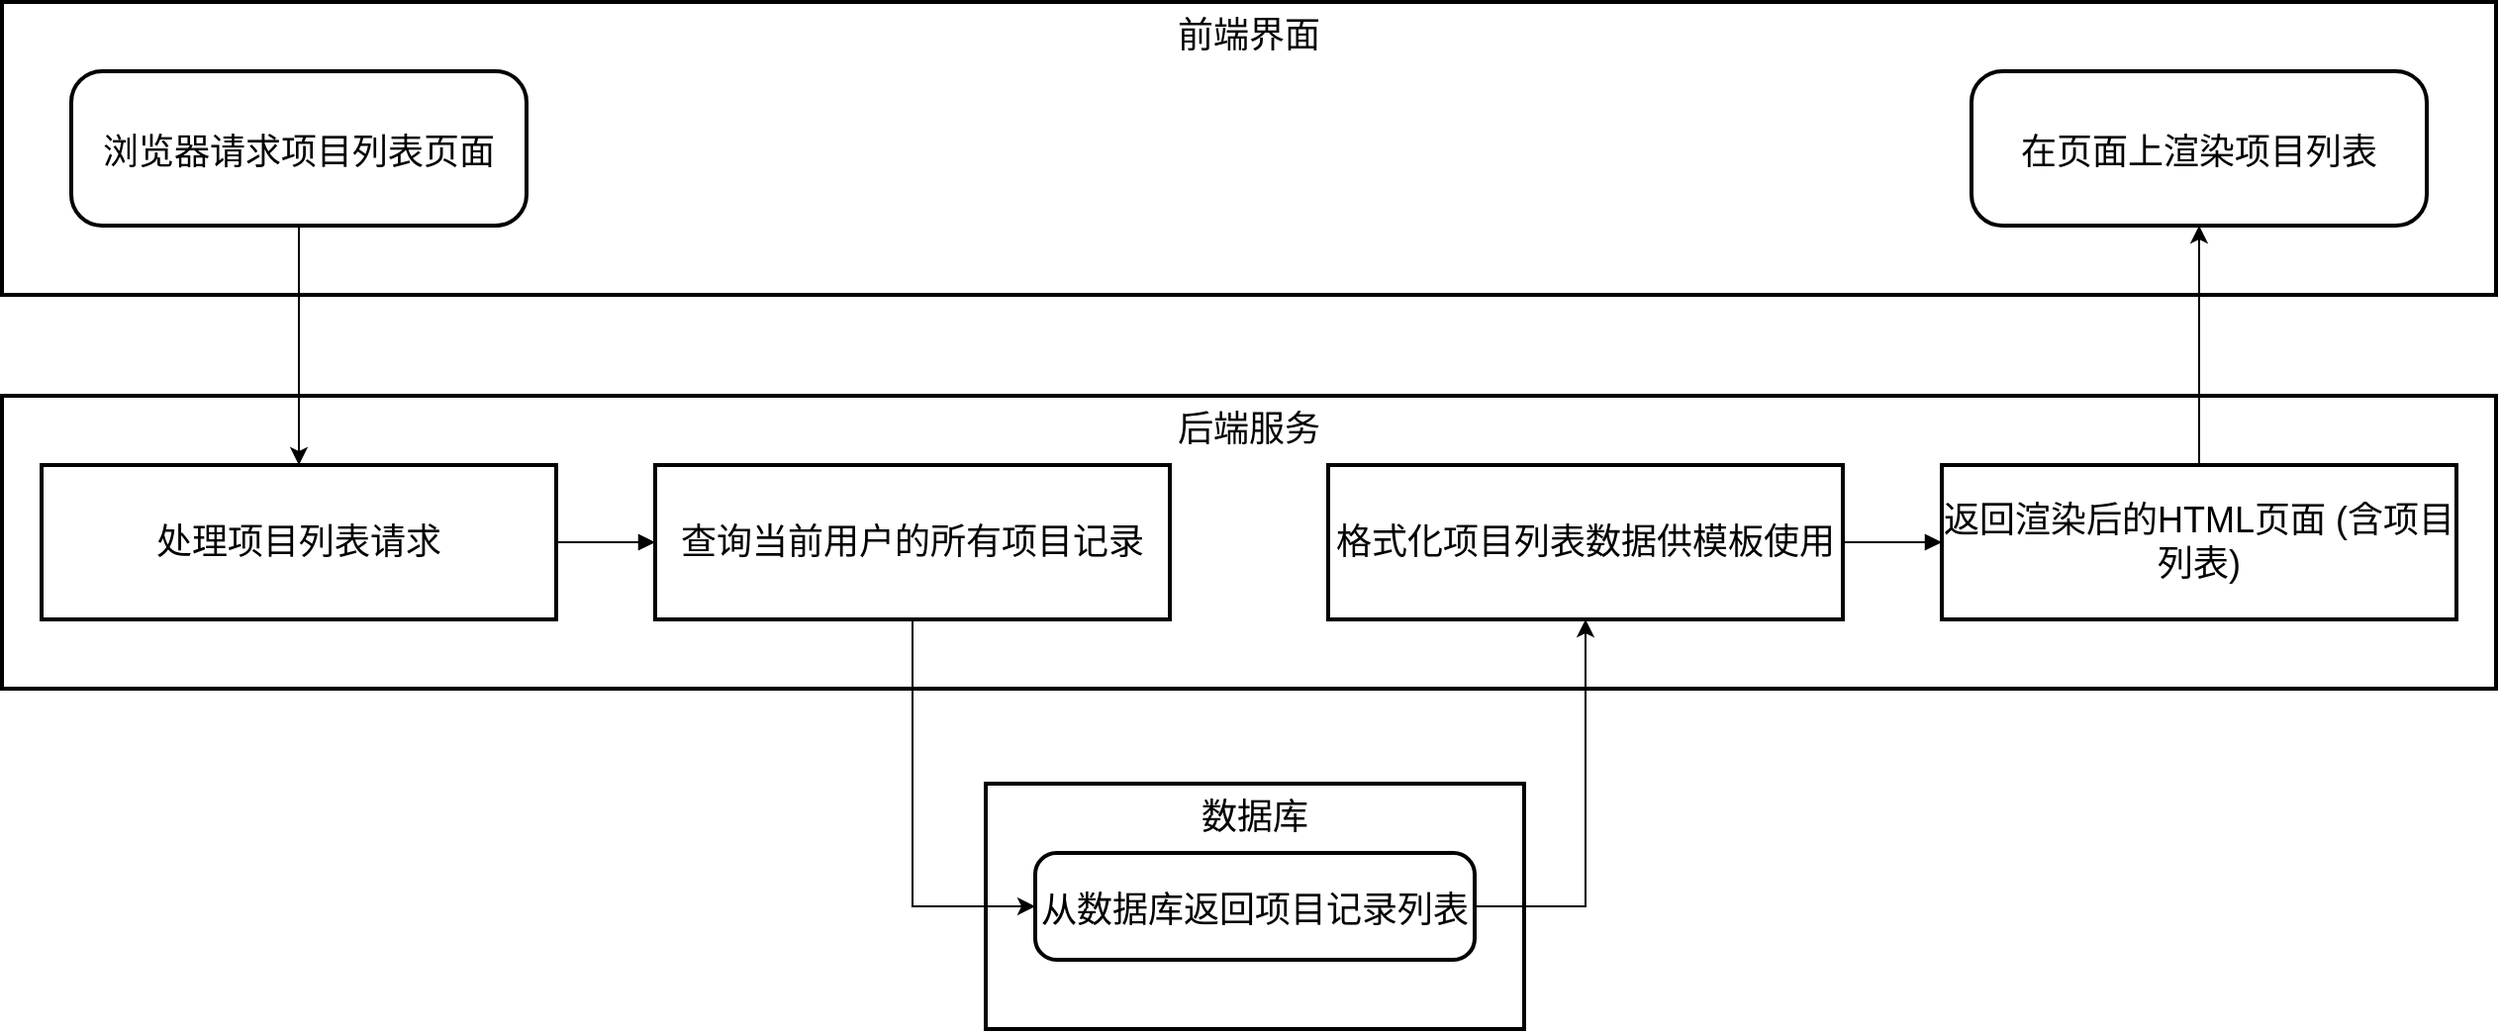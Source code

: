 <mxfile version="26.2.15">
  <diagram name="第 1 页" id="QxObuR8911lan4rMX1sj">
    <mxGraphModel dx="2140" dy="1102" grid="1" gridSize="10" guides="1" tooltips="1" connect="1" arrows="1" fold="1" page="1" pageScale="1" pageWidth="827" pageHeight="1169" math="0" shadow="0">
      <root>
        <mxCell id="0" />
        <mxCell id="1" parent="0" />
        <mxCell id="rmKieTnqbq2XVsHeavfm-43" value="数据库" style="whiteSpace=wrap;strokeWidth=2;verticalAlign=top;fontSize=18;" parent="1" vertex="1">
          <mxGeometry x="827" y="420" width="272" height="124" as="geometry" />
        </mxCell>
        <mxCell id="rmKieTnqbq2XVsHeavfm-44" value="后端服务" style="whiteSpace=wrap;strokeWidth=2;verticalAlign=top;fontSize=18;" parent="1" vertex="1">
          <mxGeometry x="330" y="224" width="1260" height="148" as="geometry" />
        </mxCell>
        <mxCell id="rmKieTnqbq2XVsHeavfm-45" value="前端界面" style="whiteSpace=wrap;strokeWidth=2;verticalAlign=top;fontSize=18;" parent="1" vertex="1">
          <mxGeometry x="330" y="25" width="1260" height="148" as="geometry" />
        </mxCell>
        <mxCell id="rmKieTnqbq2XVsHeavfm-75" style="edgeStyle=orthogonalEdgeStyle;rounded=0;orthogonalLoop=1;jettySize=auto;html=1;exitX=0.5;exitY=1;exitDx=0;exitDy=0;fontSize=18;" parent="1" source="rmKieTnqbq2XVsHeavfm-46" target="rmKieTnqbq2XVsHeavfm-48" edge="1">
          <mxGeometry relative="1" as="geometry" />
        </mxCell>
        <mxCell id="rmKieTnqbq2XVsHeavfm-46" value="浏览器请求项目列表页面" style="rounded=1;arcSize=20;strokeWidth=2;fontSize=18;" parent="1" vertex="1">
          <mxGeometry x="365" y="60" width="230" height="78" as="geometry" />
        </mxCell>
        <mxCell id="rmKieTnqbq2XVsHeavfm-47" value="在页面上渲染项目列表" style="rounded=1;arcSize=20;strokeWidth=2;fontSize=18;" parent="1" vertex="1">
          <mxGeometry x="1325" y="60" width="230" height="78" as="geometry" />
        </mxCell>
        <mxCell id="rmKieTnqbq2XVsHeavfm-48" value="处理项目列表请求" style="whiteSpace=wrap;strokeWidth=2;fontSize=18;" parent="1" vertex="1">
          <mxGeometry x="350" y="259" width="260" height="78" as="geometry" />
        </mxCell>
        <mxCell id="rmKieTnqbq2XVsHeavfm-76" style="edgeStyle=orthogonalEdgeStyle;rounded=0;orthogonalLoop=1;jettySize=auto;html=1;exitX=0.5;exitY=1;exitDx=0;exitDy=0;entryX=0;entryY=0.5;entryDx=0;entryDy=0;fontSize=18;" parent="1" source="rmKieTnqbq2XVsHeavfm-49" target="rmKieTnqbq2XVsHeavfm-52" edge="1">
          <mxGeometry relative="1" as="geometry" />
        </mxCell>
        <mxCell id="rmKieTnqbq2XVsHeavfm-49" value="查询当前用户的所有项目记录" style="whiteSpace=wrap;strokeWidth=2;fontSize=18;" parent="1" vertex="1">
          <mxGeometry x="660" y="259" width="260" height="78" as="geometry" />
        </mxCell>
        <mxCell id="rmKieTnqbq2XVsHeavfm-50" value="格式化项目列表数据供模板使用" style="whiteSpace=wrap;strokeWidth=2;fontSize=18;" parent="1" vertex="1">
          <mxGeometry x="1000" y="259" width="260" height="78" as="geometry" />
        </mxCell>
        <mxCell id="rmKieTnqbq2XVsHeavfm-78" style="edgeStyle=orthogonalEdgeStyle;rounded=0;orthogonalLoop=1;jettySize=auto;html=1;exitX=0.5;exitY=0;exitDx=0;exitDy=0;" parent="1" source="rmKieTnqbq2XVsHeavfm-51" target="rmKieTnqbq2XVsHeavfm-47" edge="1">
          <mxGeometry relative="1" as="geometry" />
        </mxCell>
        <mxCell id="rmKieTnqbq2XVsHeavfm-51" value="返回渲染后的HTML页面 (含项目列表)" style="whiteSpace=wrap;strokeWidth=2;fontSize=18;" parent="1" vertex="1">
          <mxGeometry x="1310" y="259" width="260" height="78" as="geometry" />
        </mxCell>
        <mxCell id="rmKieTnqbq2XVsHeavfm-77" style="edgeStyle=orthogonalEdgeStyle;rounded=0;orthogonalLoop=1;jettySize=auto;html=1;exitX=1;exitY=0.5;exitDx=0;exitDy=0;entryX=0.5;entryY=1;entryDx=0;entryDy=0;fontSize=18;" parent="1" source="rmKieTnqbq2XVsHeavfm-52" target="rmKieTnqbq2XVsHeavfm-50" edge="1">
          <mxGeometry relative="1" as="geometry" />
        </mxCell>
        <mxCell id="rmKieTnqbq2XVsHeavfm-52" value="从数据库返回项目记录列表" style="rounded=1;arcSize=20;strokeWidth=2;fontSize=18;" parent="1" vertex="1">
          <mxGeometry x="852" y="455" width="222" height="54" as="geometry" />
        </mxCell>
        <mxCell id="rmKieTnqbq2XVsHeavfm-54" value="" style="curved=1;startArrow=none;endArrow=block;exitX=1;exitY=0.5;entryX=0;entryY=0.5;rounded=0;fontSize=18;" parent="1" source="rmKieTnqbq2XVsHeavfm-48" target="rmKieTnqbq2XVsHeavfm-49" edge="1">
          <mxGeometry relative="1" as="geometry">
            <Array as="points" />
          </mxGeometry>
        </mxCell>
        <mxCell id="rmKieTnqbq2XVsHeavfm-57" value="" style="curved=1;startArrow=none;endArrow=block;exitX=1;exitY=0.5;entryX=0;entryY=0.5;rounded=0;fontSize=18;" parent="1" source="rmKieTnqbq2XVsHeavfm-50" target="rmKieTnqbq2XVsHeavfm-51" edge="1">
          <mxGeometry relative="1" as="geometry">
            <Array as="points" />
          </mxGeometry>
        </mxCell>
      </root>
    </mxGraphModel>
  </diagram>
</mxfile>
